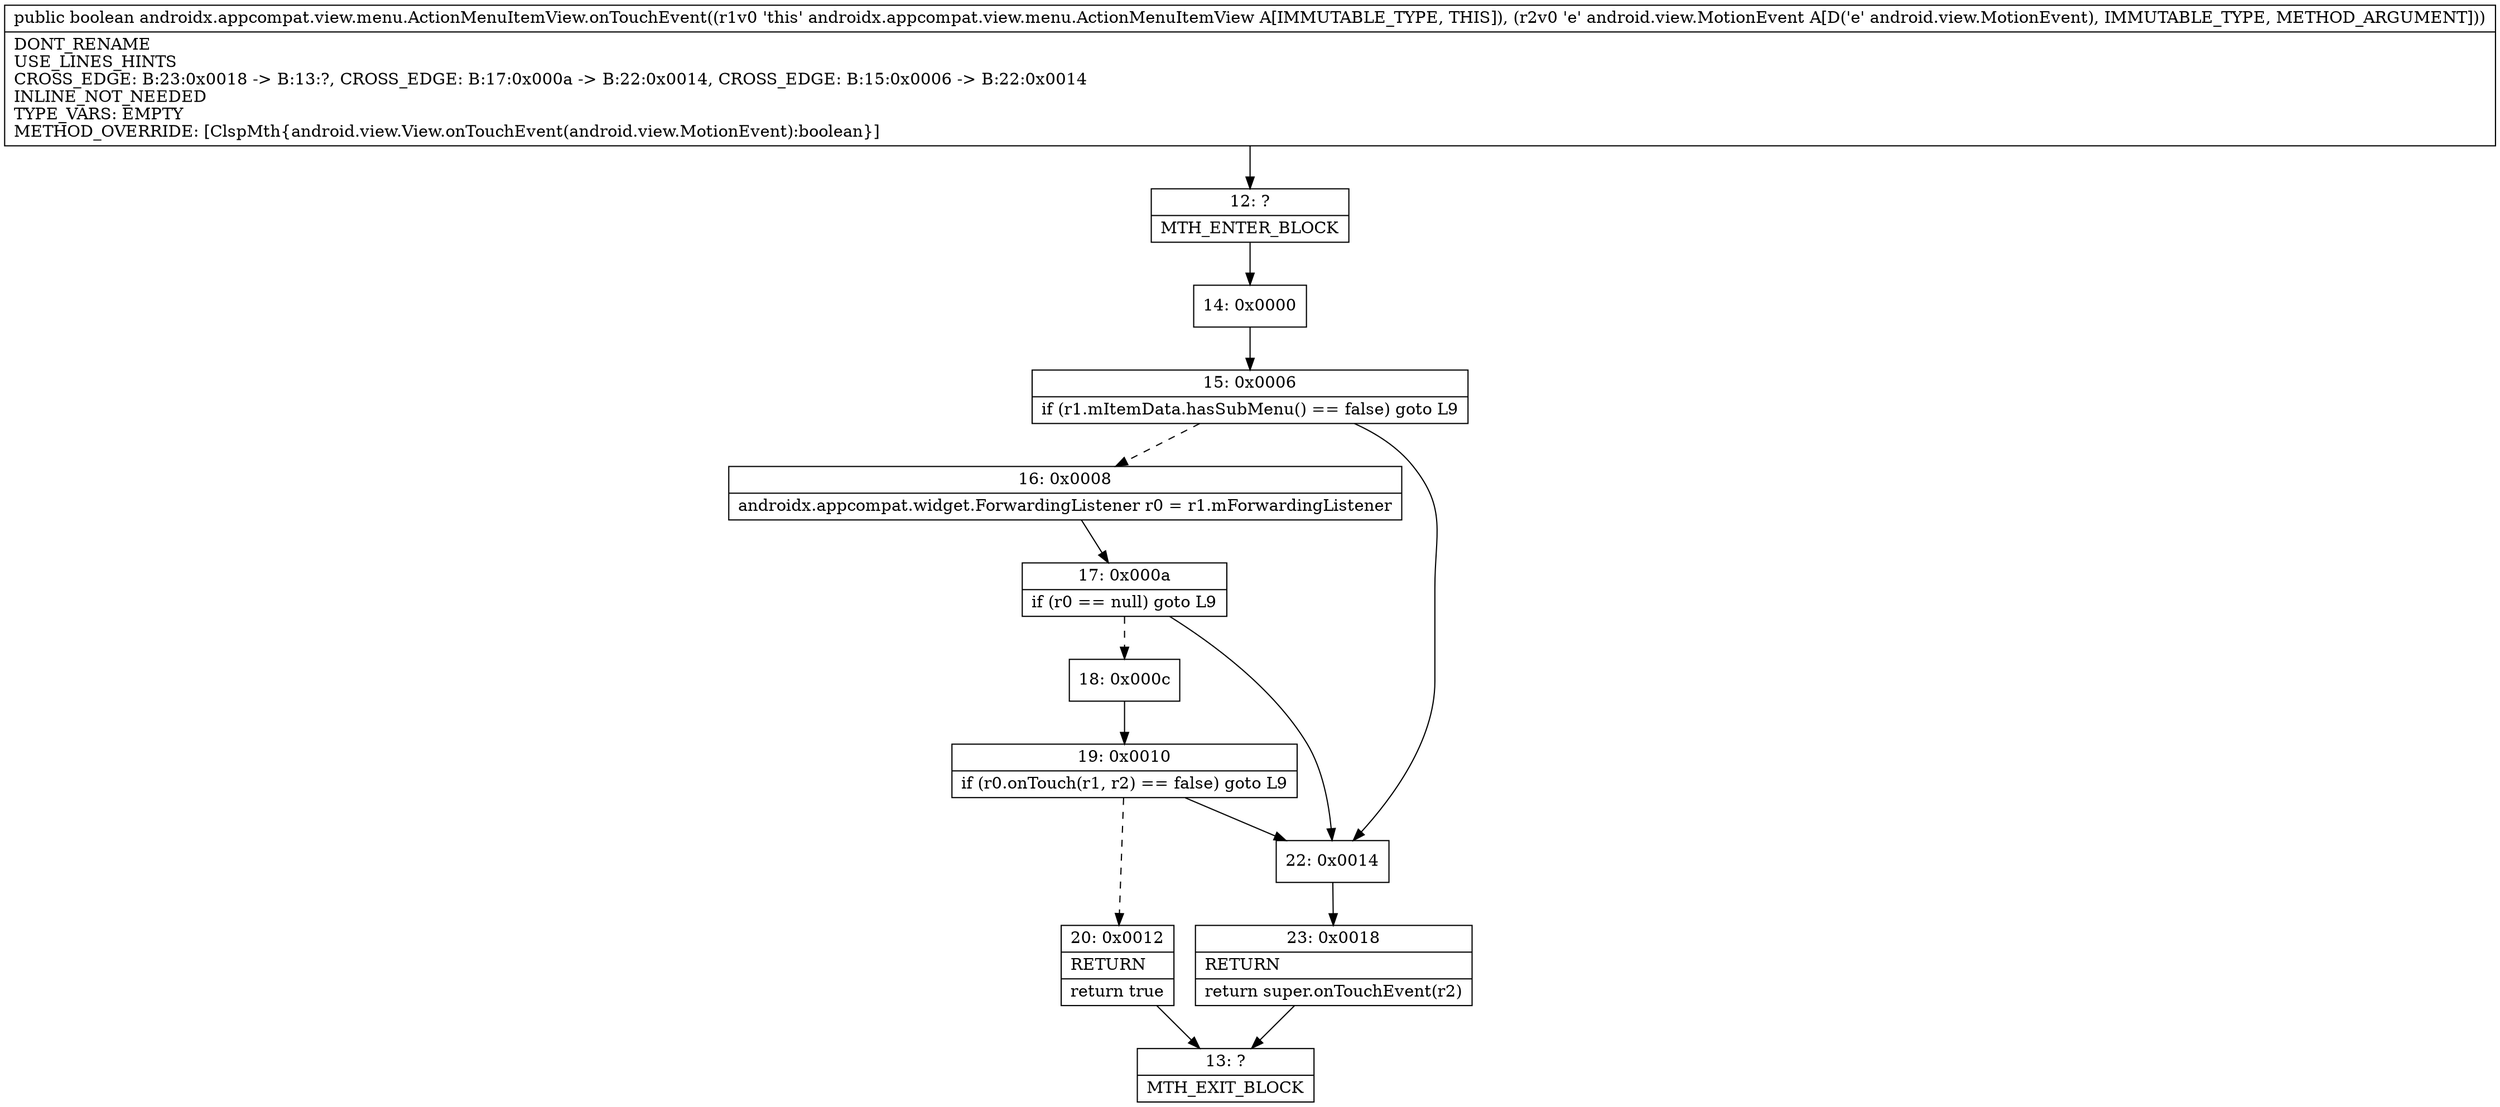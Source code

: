 digraph "CFG forandroidx.appcompat.view.menu.ActionMenuItemView.onTouchEvent(Landroid\/view\/MotionEvent;)Z" {
Node_12 [shape=record,label="{12\:\ ?|MTH_ENTER_BLOCK\l}"];
Node_14 [shape=record,label="{14\:\ 0x0000}"];
Node_15 [shape=record,label="{15\:\ 0x0006|if (r1.mItemData.hasSubMenu() == false) goto L9\l}"];
Node_16 [shape=record,label="{16\:\ 0x0008|androidx.appcompat.widget.ForwardingListener r0 = r1.mForwardingListener\l}"];
Node_17 [shape=record,label="{17\:\ 0x000a|if (r0 == null) goto L9\l}"];
Node_18 [shape=record,label="{18\:\ 0x000c}"];
Node_19 [shape=record,label="{19\:\ 0x0010|if (r0.onTouch(r1, r2) == false) goto L9\l}"];
Node_20 [shape=record,label="{20\:\ 0x0012|RETURN\l|return true\l}"];
Node_13 [shape=record,label="{13\:\ ?|MTH_EXIT_BLOCK\l}"];
Node_22 [shape=record,label="{22\:\ 0x0014}"];
Node_23 [shape=record,label="{23\:\ 0x0018|RETURN\l|return super.onTouchEvent(r2)\l}"];
MethodNode[shape=record,label="{public boolean androidx.appcompat.view.menu.ActionMenuItemView.onTouchEvent((r1v0 'this' androidx.appcompat.view.menu.ActionMenuItemView A[IMMUTABLE_TYPE, THIS]), (r2v0 'e' android.view.MotionEvent A[D('e' android.view.MotionEvent), IMMUTABLE_TYPE, METHOD_ARGUMENT]))  | DONT_RENAME\lUSE_LINES_HINTS\lCROSS_EDGE: B:23:0x0018 \-\> B:13:?, CROSS_EDGE: B:17:0x000a \-\> B:22:0x0014, CROSS_EDGE: B:15:0x0006 \-\> B:22:0x0014\lINLINE_NOT_NEEDED\lTYPE_VARS: EMPTY\lMETHOD_OVERRIDE: [ClspMth\{android.view.View.onTouchEvent(android.view.MotionEvent):boolean\}]\l}"];
MethodNode -> Node_12;Node_12 -> Node_14;
Node_14 -> Node_15;
Node_15 -> Node_16[style=dashed];
Node_15 -> Node_22;
Node_16 -> Node_17;
Node_17 -> Node_18[style=dashed];
Node_17 -> Node_22;
Node_18 -> Node_19;
Node_19 -> Node_20[style=dashed];
Node_19 -> Node_22;
Node_20 -> Node_13;
Node_22 -> Node_23;
Node_23 -> Node_13;
}

